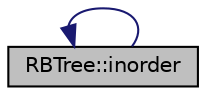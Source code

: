 digraph "RBTree::inorder"
{
  edge [fontname="Helvetica",fontsize="10",labelfontname="Helvetica",labelfontsize="10"];
  node [fontname="Helvetica",fontsize="10",shape=record];
  rankdir="LR";
  Node11 [label="RBTree::inorder",height=0.2,width=0.4,color="black", fillcolor="grey75", style="filled", fontcolor="black"];
  Node11 -> Node11 [dir="back",color="midnightblue",fontsize="10",style="solid",fontname="Helvetica"];
}
